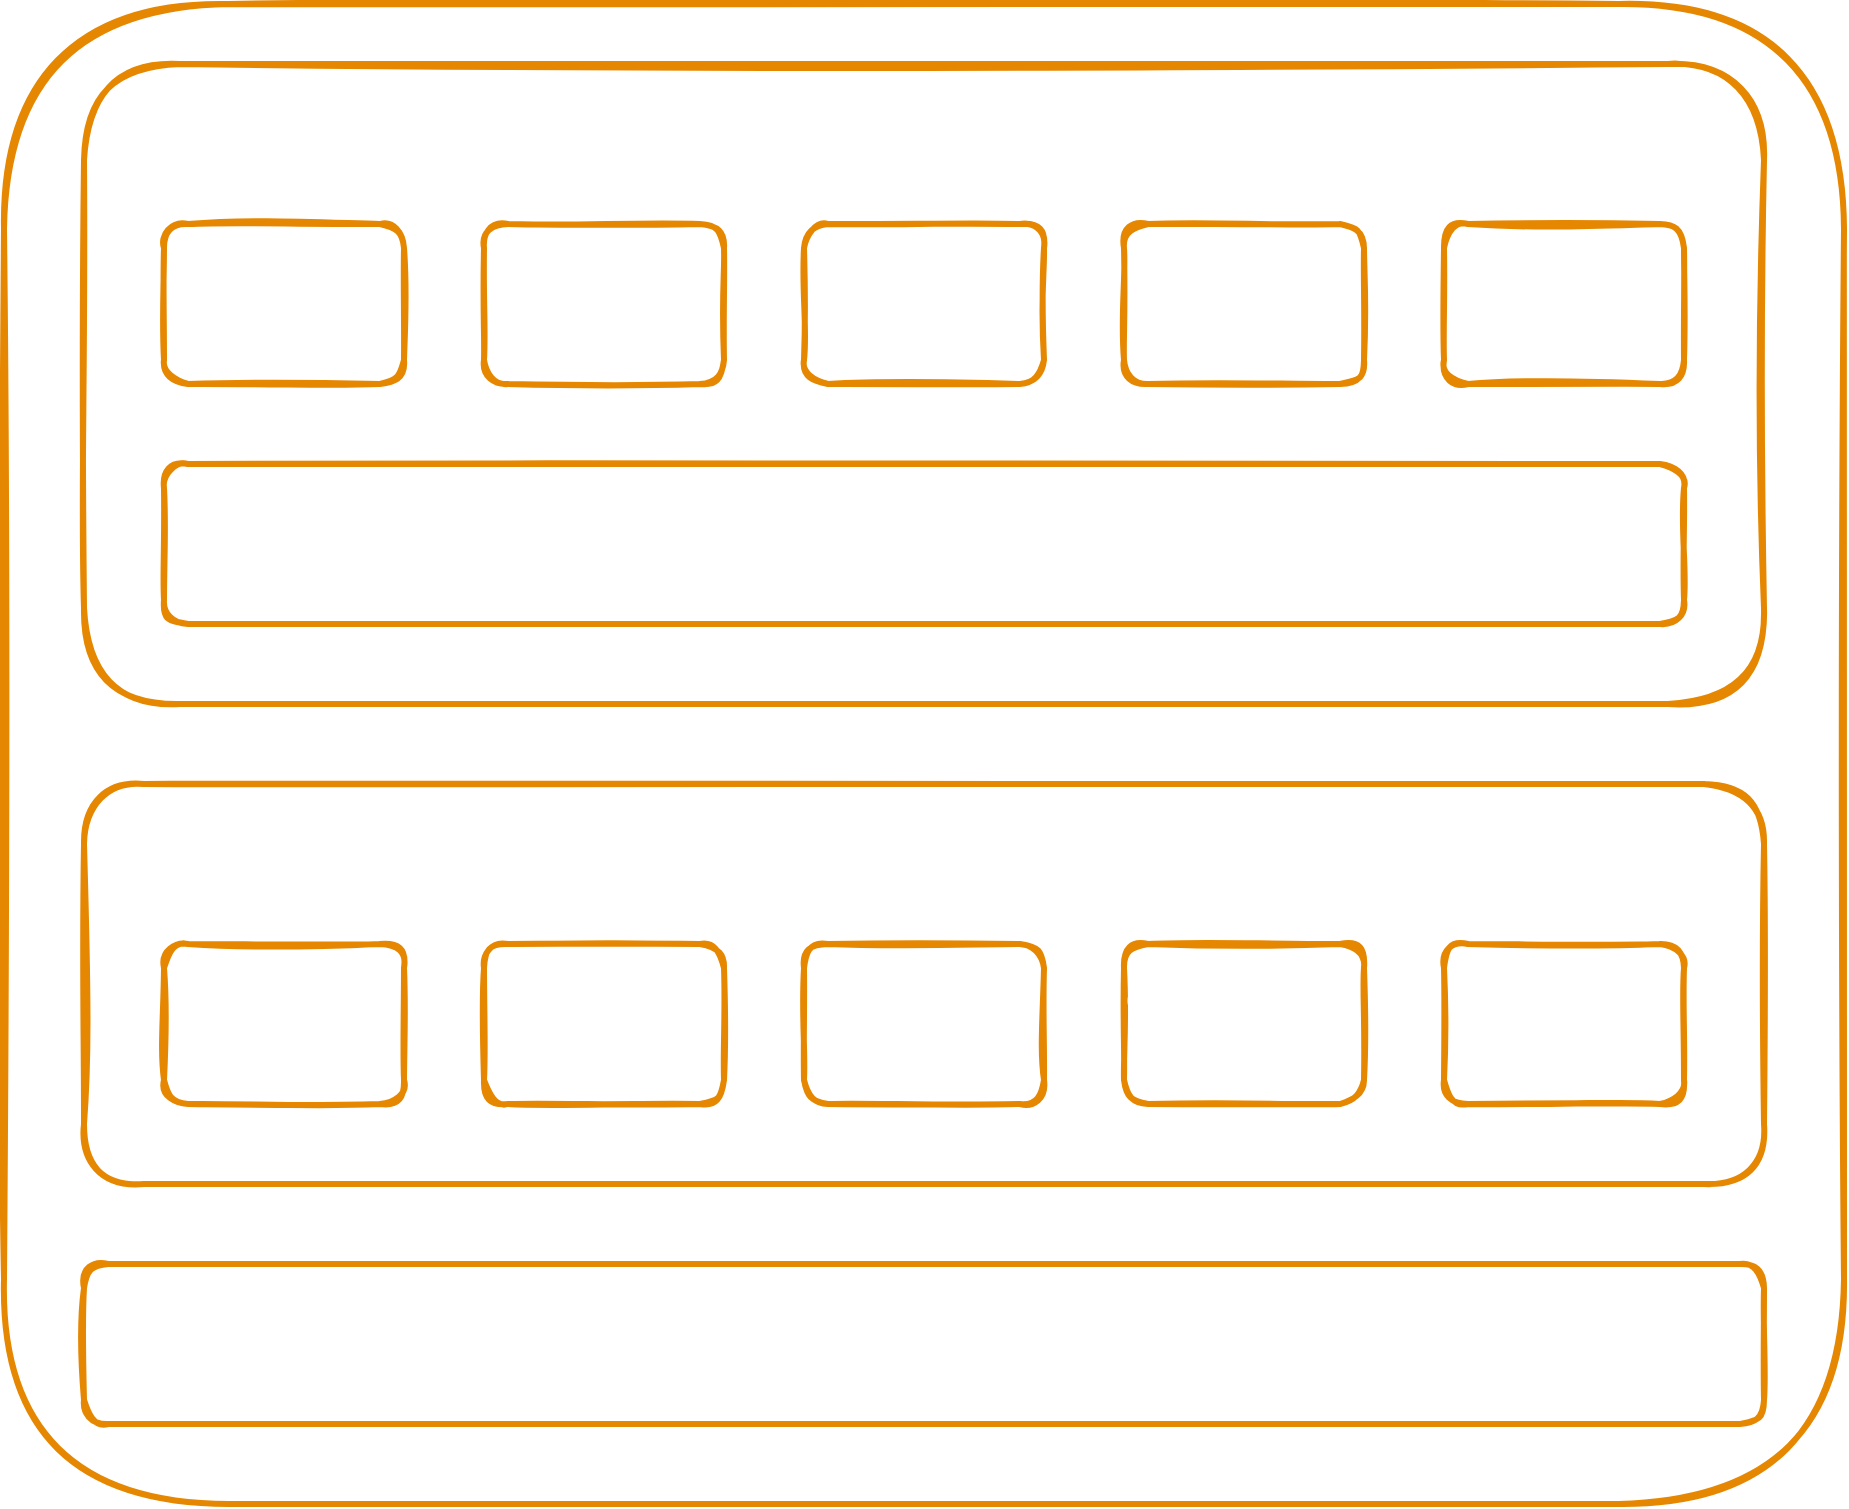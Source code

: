 <mxfile version="20.6.2" type="device"><diagram id="Sq9FHxJL1oE7sVQ599Z8" name="Page-1"><mxGraphModel dx="1422" dy="842" grid="1" gridSize="10" guides="1" tooltips="1" connect="1" arrows="1" fold="1" page="1" pageScale="1" pageWidth="1169" pageHeight="827" math="0" shadow="0"><root><mxCell id="0"/><mxCell id="1" parent="0"/><mxCell id="qW-hKktn-HcypG9uHiKW-1" value="&lt;h2 style=&quot;line-height: 150%;&quot;&gt;&lt;br&gt;&lt;/h2&gt;" style="rounded=1;whiteSpace=wrap;html=1;fillColor=none;strokeWidth=3;glass=0;sketch=1;shadow=0;perimeterSpacing=0;strokeColor=#E68701;align=left;" vertex="1" parent="1"><mxGeometry x="200" y="10" width="920" height="750" as="geometry"/></mxCell><mxCell id="qW-hKktn-HcypG9uHiKW-2" value="" style="rounded=1;whiteSpace=wrap;html=1;shadow=0;glass=0;sketch=1;strokeColor=#E68701;strokeWidth=3;fillColor=none;" vertex="1" parent="1"><mxGeometry x="240" y="400" width="840" height="200" as="geometry"/></mxCell><mxCell id="qW-hKktn-HcypG9uHiKW-3" value="&lt;h2&gt;&lt;font color=&quot;#ffffff&quot;&gt;Plugins Management&lt;/font&gt;&lt;/h2&gt;" style="rounded=1;whiteSpace=wrap;html=1;shadow=0;glass=0;sketch=1;strokeColor=#E68701;strokeWidth=3;fillColor=none;" vertex="1" parent="1"><mxGeometry x="280" y="480" width="120" height="80" as="geometry"/></mxCell><mxCell id="qW-hKktn-HcypG9uHiKW-4" value="&lt;h2&gt;&lt;font color=&quot;#ffffff&quot;&gt;Services Management&lt;/font&gt;&lt;/h2&gt;" style="rounded=1;whiteSpace=wrap;html=1;shadow=0;glass=0;sketch=1;strokeColor=#E68701;strokeWidth=3;fillColor=none;" vertex="1" parent="1"><mxGeometry x="440" y="480" width="120" height="80" as="geometry"/></mxCell><mxCell id="qW-hKktn-HcypG9uHiKW-5" value="&lt;h2&gt;&lt;font color=&quot;#ffffff&quot;&gt;Manifest Management&lt;/font&gt;&lt;/h2&gt;" style="rounded=1;whiteSpace=wrap;html=1;shadow=0;glass=0;sketch=1;strokeColor=#E68701;strokeWidth=3;fillColor=none;" vertex="1" parent="1"><mxGeometry x="600" y="480" width="120" height="80" as="geometry"/></mxCell><mxCell id="qW-hKktn-HcypG9uHiKW-6" value="&lt;h1&gt;&lt;font color=&quot;#ffffff&quot;&gt;Update4J&lt;/font&gt;&lt;/h1&gt;" style="rounded=1;whiteSpace=wrap;html=1;shadow=0;glass=0;sketch=1;strokeColor=#E68701;strokeWidth=3;fillColor=none;" vertex="1" parent="1"><mxGeometry x="240" y="640" width="840" height="80" as="geometry"/></mxCell><mxCell id="qW-hKktn-HcypG9uHiKW-7" value="&lt;h2&gt;&lt;font color=&quot;#ffffff&quot;&gt;Configuration Management&lt;/font&gt;&lt;/h2&gt;" style="rounded=1;whiteSpace=wrap;html=1;shadow=0;glass=0;sketch=1;strokeColor=#E68701;strokeWidth=3;fillColor=none;" vertex="1" parent="1"><mxGeometry x="760" y="480" width="120" height="80" as="geometry"/></mxCell><mxCell id="qW-hKktn-HcypG9uHiKW-8" value="&lt;h2&gt;&lt;font color=&quot;#ffffff&quot;&gt;Updates Management&lt;/font&gt;&lt;/h2&gt;" style="rounded=1;whiteSpace=wrap;html=1;shadow=0;glass=0;sketch=1;strokeColor=#E68701;strokeWidth=3;fillColor=none;" vertex="1" parent="1"><mxGeometry x="920" y="480" width="120" height="80" as="geometry"/></mxCell><mxCell id="qW-hKktn-HcypG9uHiKW-9" value="&lt;h3&gt;&lt;font color=&quot;#ffffff&quot;&gt;Pegasus Core&lt;/font&gt;&lt;/h3&gt;" style="text;html=1;strokeColor=none;fillColor=none;align=center;verticalAlign=middle;whiteSpace=wrap;rounded=0;shadow=0;glass=0;sketch=1;strokeWidth=3;fontSize=22;" vertex="1" parent="1"><mxGeometry x="490" y="420" width="340" height="30" as="geometry"/></mxCell><mxCell id="qW-hKktn-HcypG9uHiKW-10" value="" style="rounded=1;whiteSpace=wrap;html=1;shadow=0;glass=0;sketch=1;strokeColor=#E68701;strokeWidth=3;fillColor=none;" vertex="1" parent="1"><mxGeometry x="240" y="40" width="840" height="320" as="geometry"/></mxCell><mxCell id="qW-hKktn-HcypG9uHiKW-11" value="&lt;h1&gt;&lt;font color=&quot;#ffffff&quot;&gt;Pegasus Spring&lt;/font&gt;&lt;/h1&gt;" style="rounded=1;whiteSpace=wrap;html=1;shadow=0;glass=0;sketch=1;strokeColor=#E68701;strokeWidth=3;fillColor=none;" vertex="1" parent="1"><mxGeometry x="280" y="240" width="760" height="80" as="geometry"/></mxCell><mxCell id="qW-hKktn-HcypG9uHiKW-12" value="&lt;h3&gt;&lt;font color=&quot;#ffffff&quot;&gt;Pegasus Modules&lt;/font&gt;&lt;/h3&gt;" style="text;html=1;strokeColor=none;fillColor=none;align=center;verticalAlign=middle;whiteSpace=wrap;rounded=0;shadow=0;glass=0;sketch=1;strokeWidth=3;fontSize=22;" vertex="1" parent="1"><mxGeometry x="490" y="60" width="340" height="30" as="geometry"/></mxCell><mxCell id="qW-hKktn-HcypG9uHiKW-13" value="&lt;h2&gt;&lt;font color=&quot;#ffffff&quot;&gt;API&lt;/font&gt;&lt;/h2&gt;" style="rounded=1;whiteSpace=wrap;html=1;shadow=0;glass=0;sketch=1;strokeColor=#E68701;strokeWidth=3;fillColor=none;" vertex="1" parent="1"><mxGeometry x="280" y="120" width="120" height="80" as="geometry"/></mxCell><mxCell id="qW-hKktn-HcypG9uHiKW-14" value="&lt;h2&gt;&lt;font color=&quot;#ffffff&quot;&gt;SSH&lt;/font&gt;&lt;/h2&gt;" style="rounded=1;whiteSpace=wrap;html=1;shadow=0;glass=0;sketch=1;strokeColor=#E68701;strokeWidth=3;fillColor=none;" vertex="1" parent="1"><mxGeometry x="440" y="120" width="120" height="80" as="geometry"/></mxCell><mxCell id="qW-hKktn-HcypG9uHiKW-15" value="&lt;h2&gt;&lt;font color=&quot;#ffffff&quot;&gt;Security&lt;/font&gt;&lt;/h2&gt;" style="rounded=1;whiteSpace=wrap;html=1;shadow=0;glass=0;sketch=1;strokeColor=#E68701;strokeWidth=3;fillColor=none;" vertex="1" parent="1"><mxGeometry x="600" y="120" width="120" height="80" as="geometry"/></mxCell><mxCell id="qW-hKktn-HcypG9uHiKW-16" value="&lt;h2&gt;&lt;font color=&quot;#ffffff&quot;&gt;Services&lt;/font&gt;&lt;/h2&gt;" style="rounded=1;whiteSpace=wrap;html=1;shadow=0;glass=0;sketch=1;strokeColor=#E68701;strokeWidth=3;fillColor=none;" vertex="1" parent="1"><mxGeometry x="760" y="120" width="120" height="80" as="geometry"/></mxCell><mxCell id="qW-hKktn-HcypG9uHiKW-17" value="&lt;h2&gt;&lt;font color=&quot;#ffffff&quot;&gt;Metrics&lt;/font&gt;&lt;/h2&gt;" style="rounded=1;whiteSpace=wrap;html=1;shadow=0;glass=0;sketch=1;strokeColor=#E68701;strokeWidth=3;fillColor=none;" vertex="1" parent="1"><mxGeometry x="920" y="120" width="120" height="80" as="geometry"/></mxCell></root></mxGraphModel></diagram></mxfile>